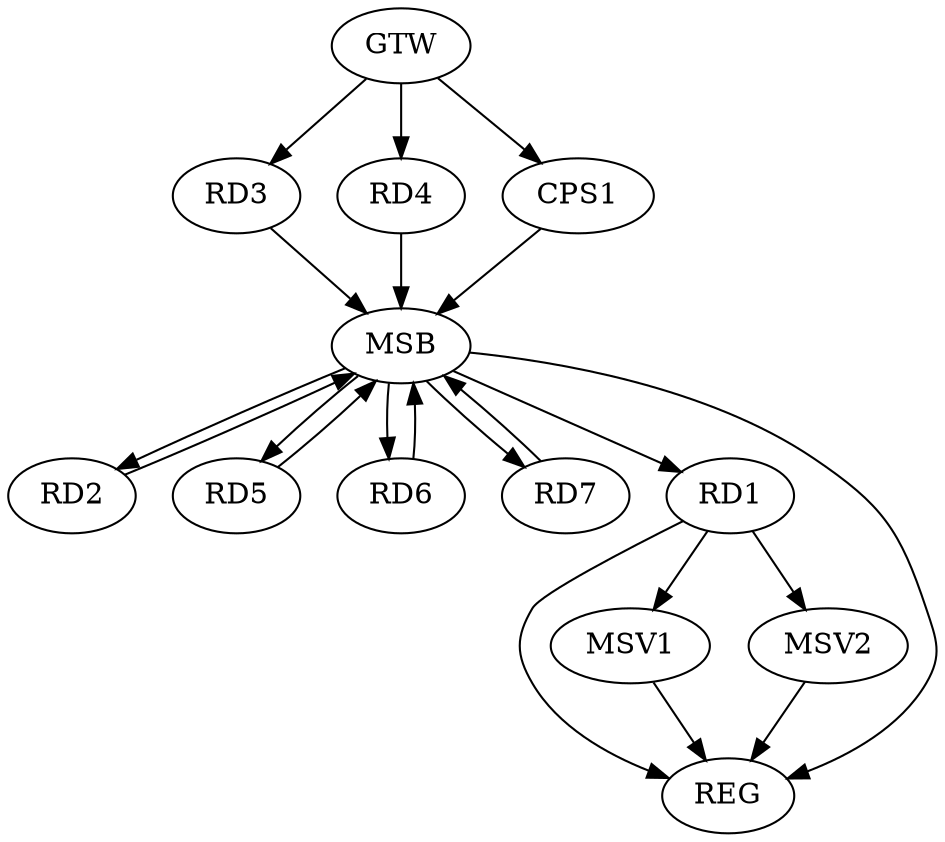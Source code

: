strict digraph G {
  RD1 [ label="RD1" ];
  RD2 [ label="RD2" ];
  RD3 [ label="RD3" ];
  RD4 [ label="RD4" ];
  RD5 [ label="RD5" ];
  RD6 [ label="RD6" ];
  RD7 [ label="RD7" ];
  CPS1 [ label="CPS1" ];
  GTW [ label="GTW" ];
  REG [ label="REG" ];
  MSB [ label="MSB" ];
  MSV1 [ label="MSV1" ];
  MSV2 [ label="MSV2" ];
  GTW -> RD3;
  GTW -> RD4;
  GTW -> CPS1;
  RD1 -> REG;
  RD2 -> MSB;
  MSB -> REG;
  RD3 -> MSB;
  MSB -> RD7;
  RD4 -> MSB;
  MSB -> RD5;
  RD5 -> MSB;
  RD6 -> MSB;
  RD7 -> MSB;
  CPS1 -> MSB;
  MSB -> RD1;
  MSB -> RD2;
  MSB -> RD6;
  RD1 -> MSV1;
  MSV1 -> REG;
  RD1 -> MSV2;
  MSV2 -> REG;
}
